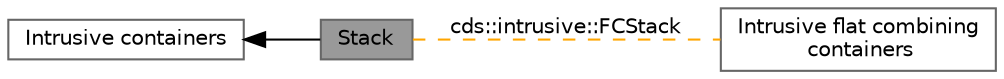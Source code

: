 digraph "Stack"
{
 // LATEX_PDF_SIZE
  bgcolor="transparent";
  edge [fontname=Helvetica,fontsize=10,labelfontname=Helvetica,labelfontsize=10];
  node [fontname=Helvetica,fontsize=10,shape=box,height=0.2,width=0.4];
  rankdir=LR;
  Node3 [id="Node000003",label="Intrusive flat combining\l containers",height=0.2,width=0.4,color="grey40", fillcolor="white", style="filled",URL="$group__cds__flat__combining__intrusive.html",tooltip=" "];
  Node2 [id="Node000002",label="Intrusive containers",height=0.2,width=0.4,color="grey40", fillcolor="white", style="filled",URL="$group__cds__intrusive__containers.html",tooltip=" "];
  Node1 [id="Node000001",label="Stack",height=0.2,width=0.4,color="gray40", fillcolor="grey60", style="filled", fontcolor="black",tooltip=" "];
  Node2->Node1 [shape=plaintext, dir="back", style="solid"];
  Node1->Node3 [shape=plaintext, label="cds::intrusive::FCStack", color="orange", dir="none", style="dashed"];
}
